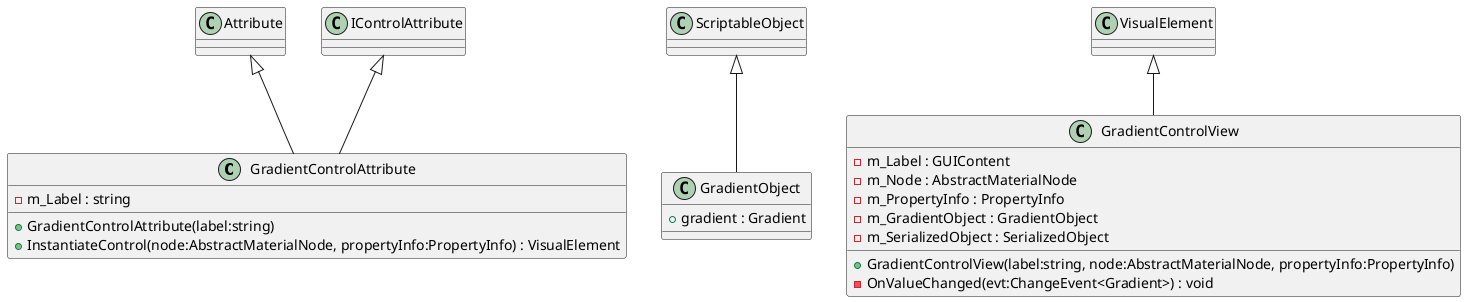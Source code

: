 @startuml
class GradientControlAttribute {
    - m_Label : string
    + GradientControlAttribute(label:string)
    + InstantiateControl(node:AbstractMaterialNode, propertyInfo:PropertyInfo) : VisualElement
}
class GradientObject {
    + gradient : Gradient
}
class GradientControlView {
    - m_Label : GUIContent
    - m_Node : AbstractMaterialNode
    - m_PropertyInfo : PropertyInfo
    - m_GradientObject : GradientObject
    - m_SerializedObject : SerializedObject
    + GradientControlView(label:string, node:AbstractMaterialNode, propertyInfo:PropertyInfo)
    - OnValueChanged(evt:ChangeEvent<Gradient>) : void
}
Attribute <|-- GradientControlAttribute
IControlAttribute <|-- GradientControlAttribute
ScriptableObject <|-- GradientObject
VisualElement <|-- GradientControlView
@enduml
